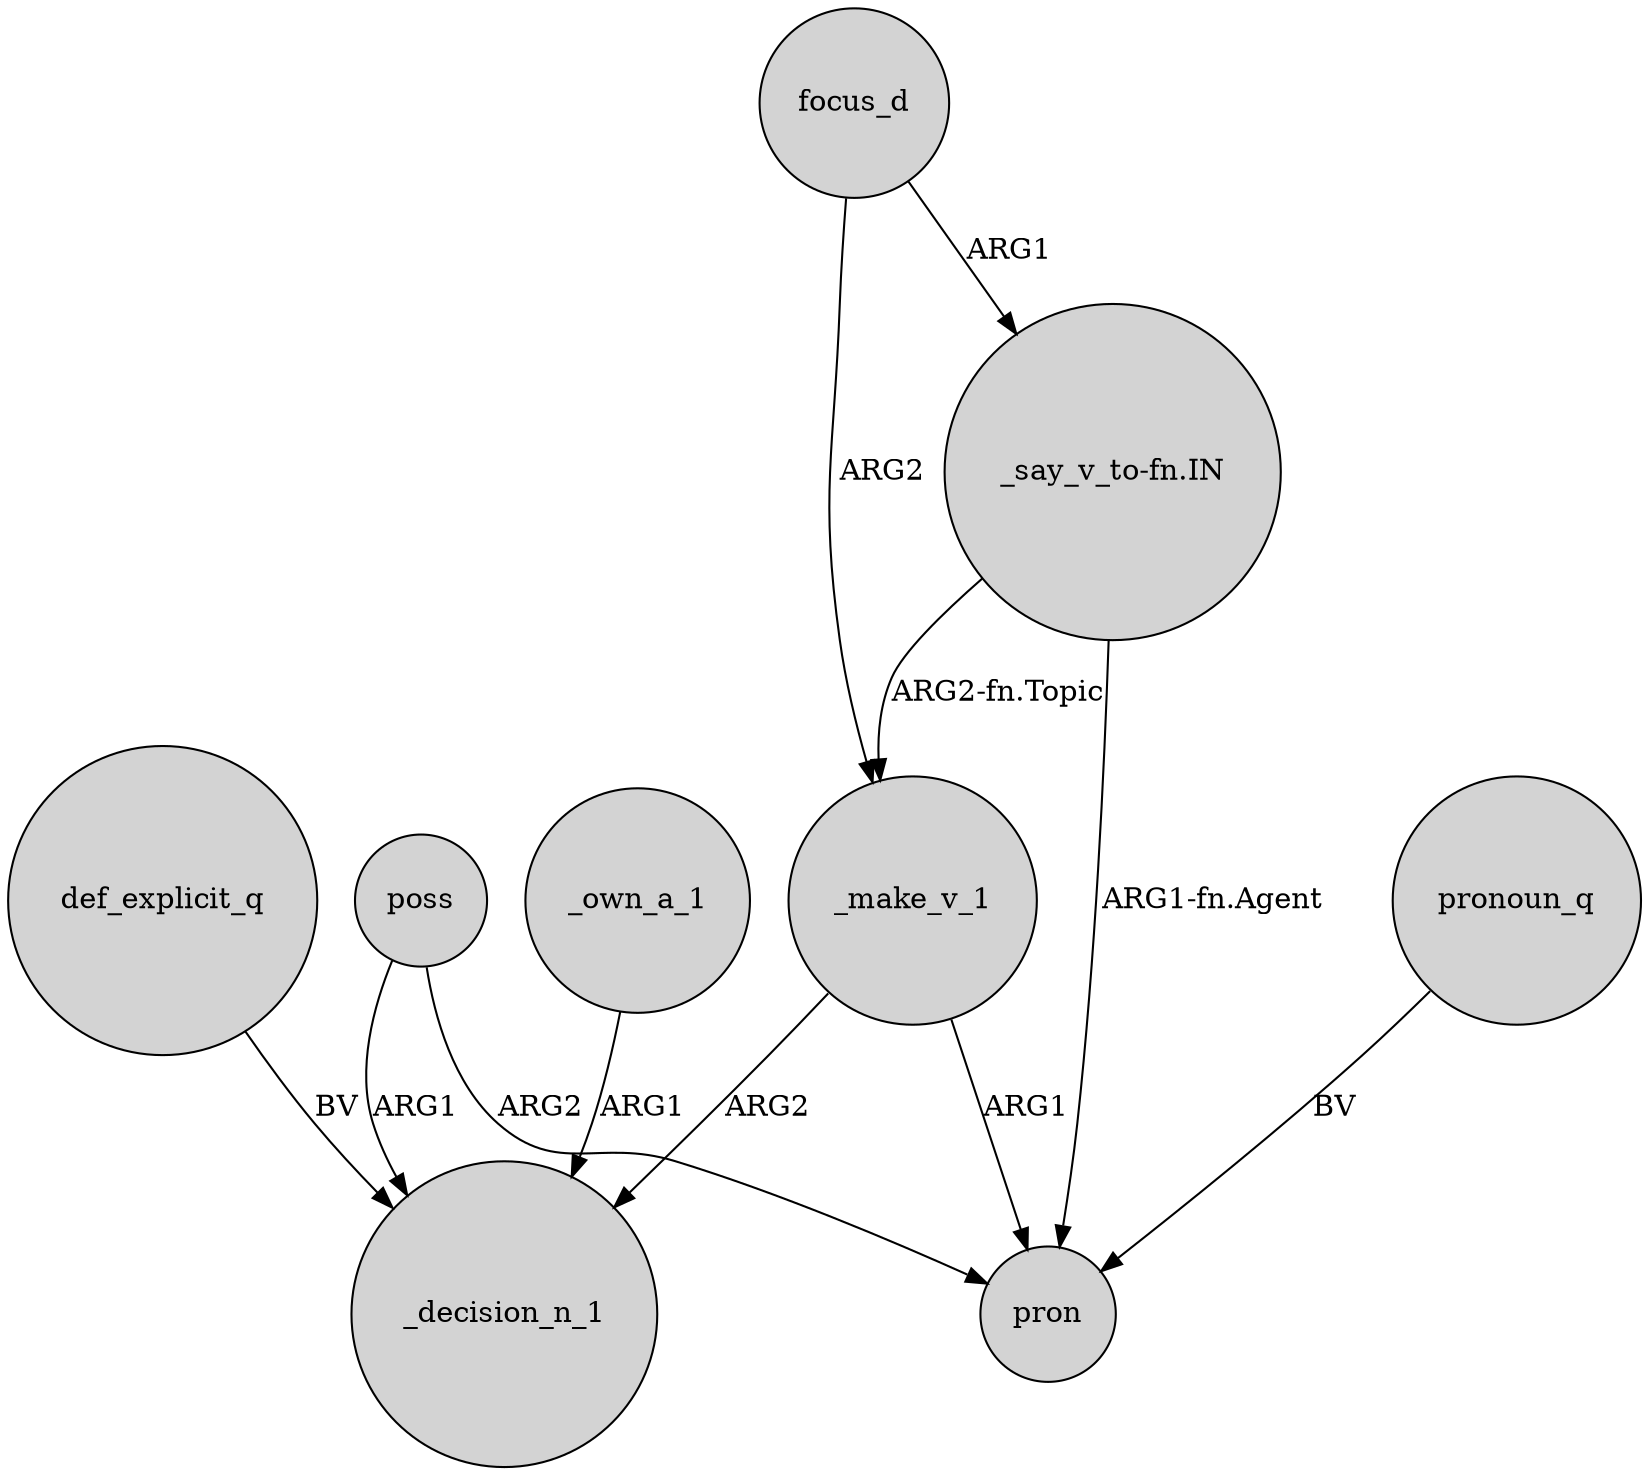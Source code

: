 digraph {
	node [shape=circle style=filled]
	poss -> _decision_n_1 [label=ARG1]
	def_explicit_q -> _decision_n_1 [label=BV]
	_make_v_1 -> _decision_n_1 [label=ARG2]
	poss -> pron [label=ARG2]
	_make_v_1 -> pron [label=ARG1]
	"_say_v_to-fn.IN" -> _make_v_1 [label="ARG2-fn.Topic"]
	focus_d -> _make_v_1 [label=ARG2]
	_own_a_1 -> _decision_n_1 [label=ARG1]
	focus_d -> "_say_v_to-fn.IN" [label=ARG1]
	"_say_v_to-fn.IN" -> pron [label="ARG1-fn.Agent"]
	pronoun_q -> pron [label=BV]
}
